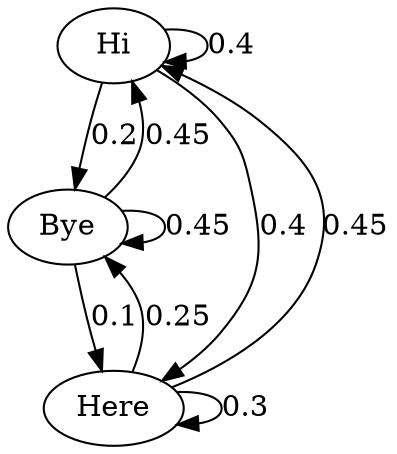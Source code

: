 digraph  {
Hi;
Bye;
Here;
Hi -> Hi  [key=0, label="0.4", weight="0.4"];
Hi -> Bye  [key=0, label="0.2", weight="0.2"];
Hi -> Here  [key=0, label="0.4", weight="0.4"];
Bye -> Hi  [key=0, label="0.45", weight="0.45"];
Bye -> Bye  [key=0, label="0.45", weight="0.45"];
Bye -> Here  [key=0, label="0.1", weight="0.1"];
Here -> Hi  [key=0, label="0.45", weight="0.45"];
Here -> Bye  [key=0, label="0.25", weight="0.25"];
Here -> Here  [key=0, label="0.3", weight="0.3"];
}
